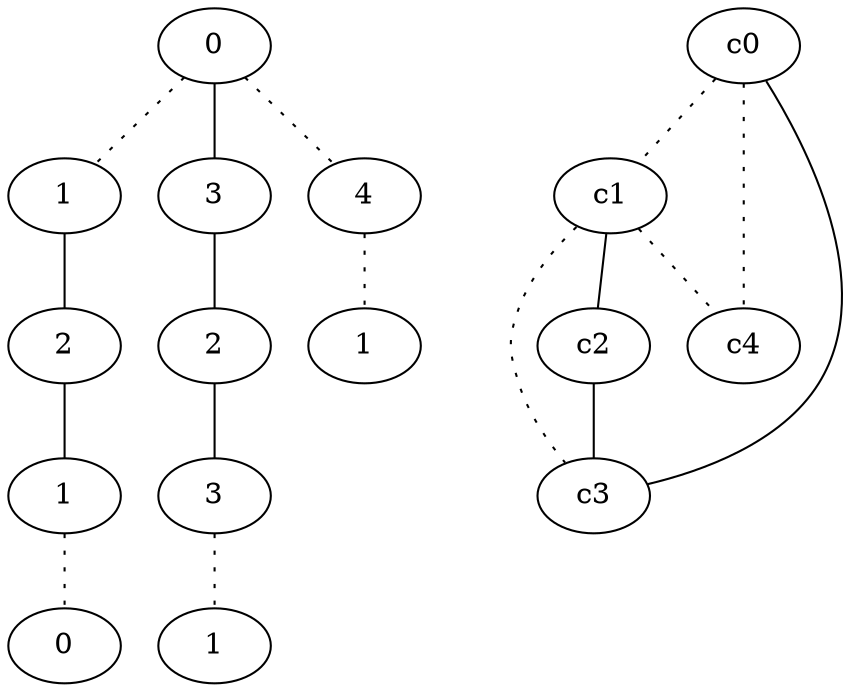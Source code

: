 graph {
a0[label=0];
a1[label=1];
a2[label=2];
a3[label=1];
a4[label=0];
a5[label=3];
a6[label=2];
a7[label=3];
a8[label=1];
a9[label=4];
a10[label=1];
a0 -- a1 [style=dotted];
a0 -- a5;
a0 -- a9 [style=dotted];
a1 -- a2;
a2 -- a3;
a3 -- a4 [style=dotted];
a5 -- a6;
a6 -- a7;
a7 -- a8 [style=dotted];
a9 -- a10 [style=dotted];
c0 -- c1 [style=dotted];
c0 -- c3;
c0 -- c4 [style=dotted];
c1 -- c2;
c1 -- c3 [style=dotted];
c1 -- c4 [style=dotted];
c2 -- c3;
}
